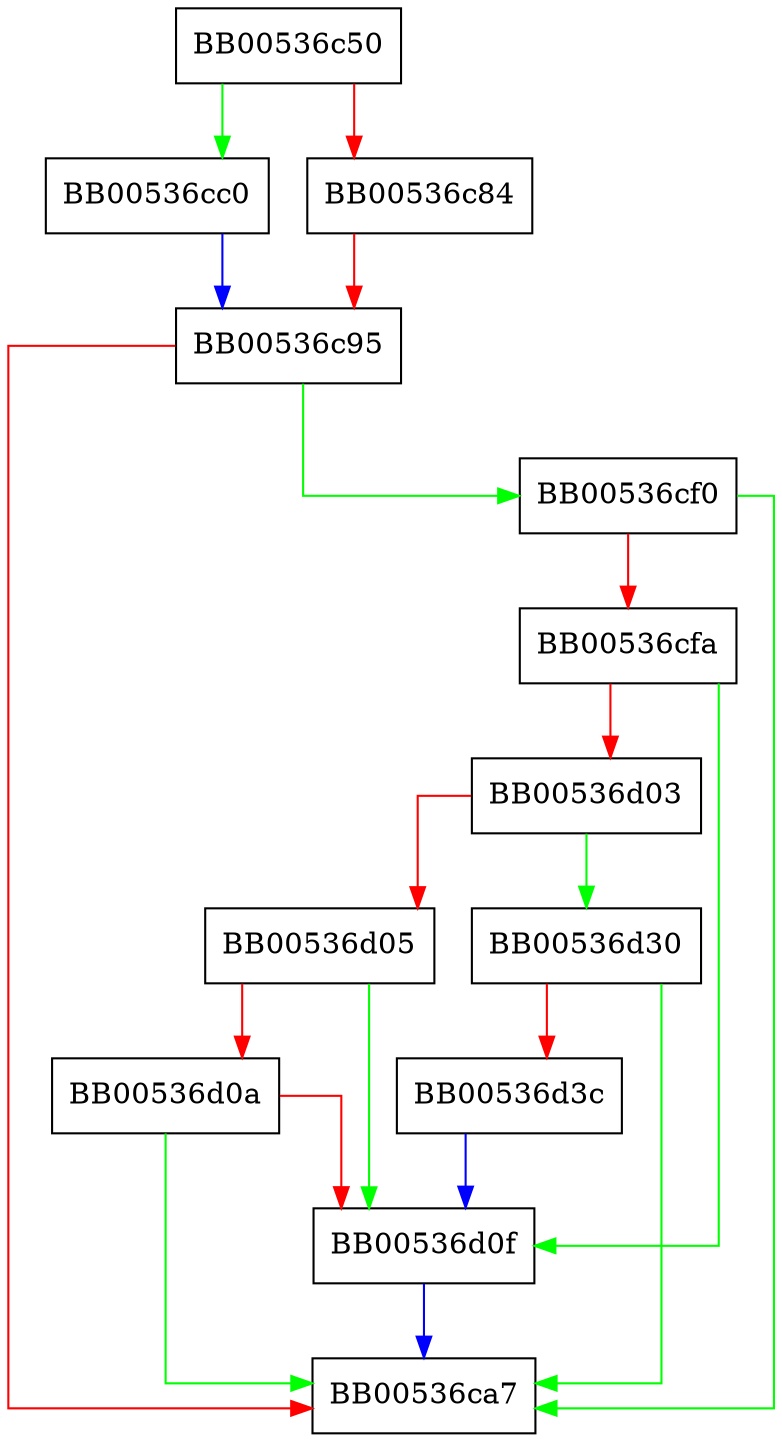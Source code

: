 digraph dgram_write {
  node [shape="box"];
  graph [splines=ortho];
  BB00536c50 -> BB00536cc0 [color="green"];
  BB00536c50 -> BB00536c84 [color="red"];
  BB00536c84 -> BB00536c95 [color="red"];
  BB00536c95 -> BB00536cf0 [color="green"];
  BB00536c95 -> BB00536ca7 [color="red"];
  BB00536cc0 -> BB00536c95 [color="blue"];
  BB00536cf0 -> BB00536ca7 [color="green"];
  BB00536cf0 -> BB00536cfa [color="red"];
  BB00536cfa -> BB00536d0f [color="green"];
  BB00536cfa -> BB00536d03 [color="red"];
  BB00536d03 -> BB00536d30 [color="green"];
  BB00536d03 -> BB00536d05 [color="red"];
  BB00536d05 -> BB00536d0f [color="green"];
  BB00536d05 -> BB00536d0a [color="red"];
  BB00536d0a -> BB00536ca7 [color="green"];
  BB00536d0a -> BB00536d0f [color="red"];
  BB00536d0f -> BB00536ca7 [color="blue"];
  BB00536d30 -> BB00536ca7 [color="green"];
  BB00536d30 -> BB00536d3c [color="red"];
  BB00536d3c -> BB00536d0f [color="blue"];
}